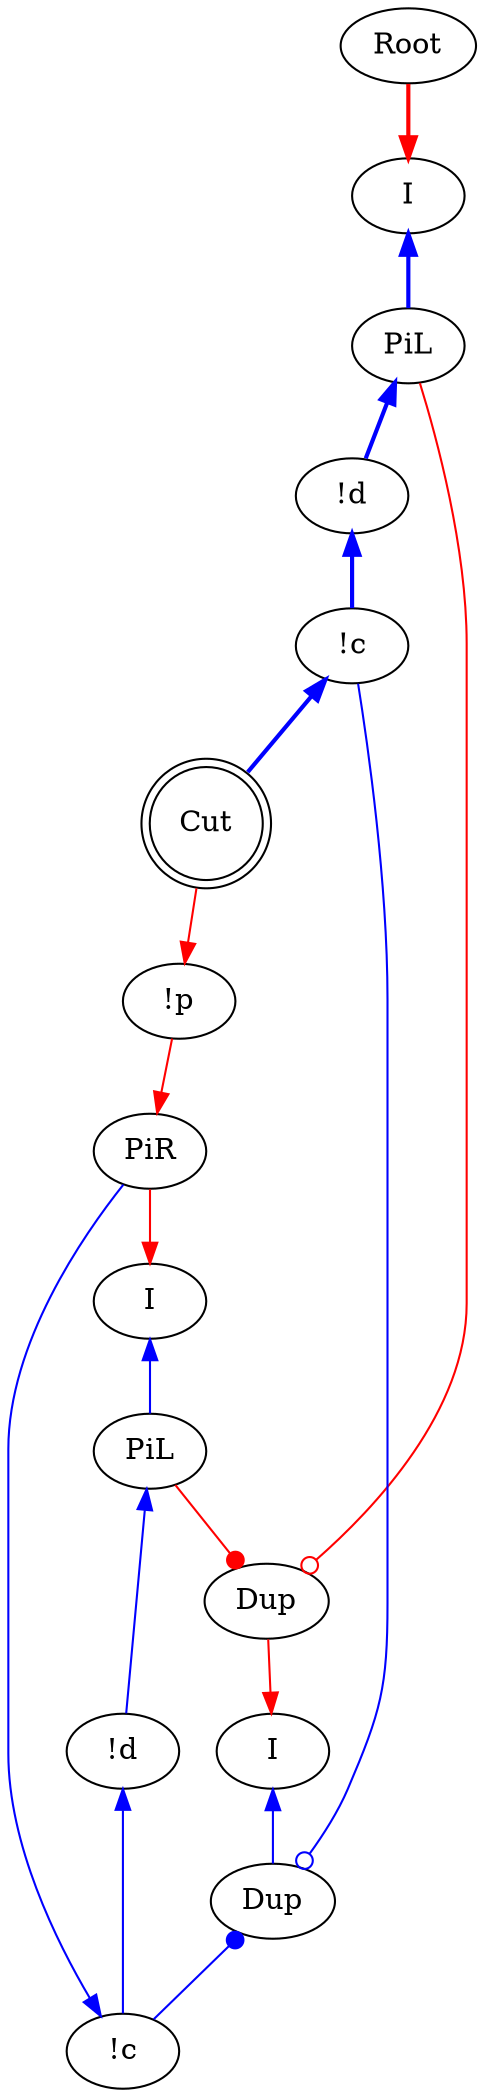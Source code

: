 digraph {
"Root0" [label="Root"]
"I0" [label="I"]
"!p0" [label="!p"]
"Cut0" [label="Cut",shape=doublecircle]
"PiR0" [label="PiR"]
"!c0" [label="!c"]
"!d0" [label="!d"]
"!d1" [label="!d"]
"PiL0" [label="PiL"]
"PiL1" [label="PiL"]
"I1" [label="I"]
"I2" [label="I"]
"Dup0_0" [label="Dup"]
"Dup0_1" [label="Dup"]
"!c1" [label="!c"]
"Cut0" -> "!p0"[color=red,tooltip="e0"]
"Dup0_0" -> "!c1"[color=blue,tooltip="e10",arrowtail=odot,dir=back]
"!d1" -> "!c1"[color=blue,tooltip="e11",penwidth=2,dir=back]
"PiL0" -> "!d0"[color=blue,tooltip="e12",dir=back]
"PiL1" -> "!d1"[color=blue,tooltip="e13",penwidth=2,dir=back]
"I1" -> "PiL0"[color=blue,tooltip="e14",dir=back]
"I2" -> "PiL1"[color=blue,tooltip="e15",penwidth=2,dir=back]
"PiL0" -> "Dup0_1"[color=red,tooltip="e16",arrowhead=dot]
"PiL1" -> "Dup0_1"[color=red,tooltip="e17",arrowhead=odot]
"!p0" -> "PiR0"[color=red,tooltip="e2"]
"!c0" -> "PiR0"[color=blue,tooltip="e4",dir=back]
"PiR0" -> "I1"[color=red,tooltip="e6"]
"Dup0_0" -> "!c0"[color=blue,tooltip="e8",arrowtail=dot,dir=back]
"!d0" -> "!c0"[color=blue,tooltip="e9",dir=back]
"Root0" -> "I2"[color=red,tooltip="ret",penwidth=2]
"!c1" -> "Cut0"[color=blue,tooltip="x1_o1",penwidth=2,dir=back]
"I0" -> "Dup0_0"[color=blue,tooltip="x1_o2",dir=back]
"Dup0_1" -> "I0"[color=red,tooltip="x1_o2r"]
}
